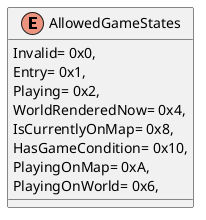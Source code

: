 @startuml
enum AllowedGameStates {
    Invalid= 0x0,
    Entry= 0x1,
    Playing= 0x2,
    WorldRenderedNow= 0x4,
    IsCurrentlyOnMap= 0x8,
    HasGameCondition= 0x10,
    PlayingOnMap= 0xA,
    PlayingOnWorld= 0x6,
}
@enduml
